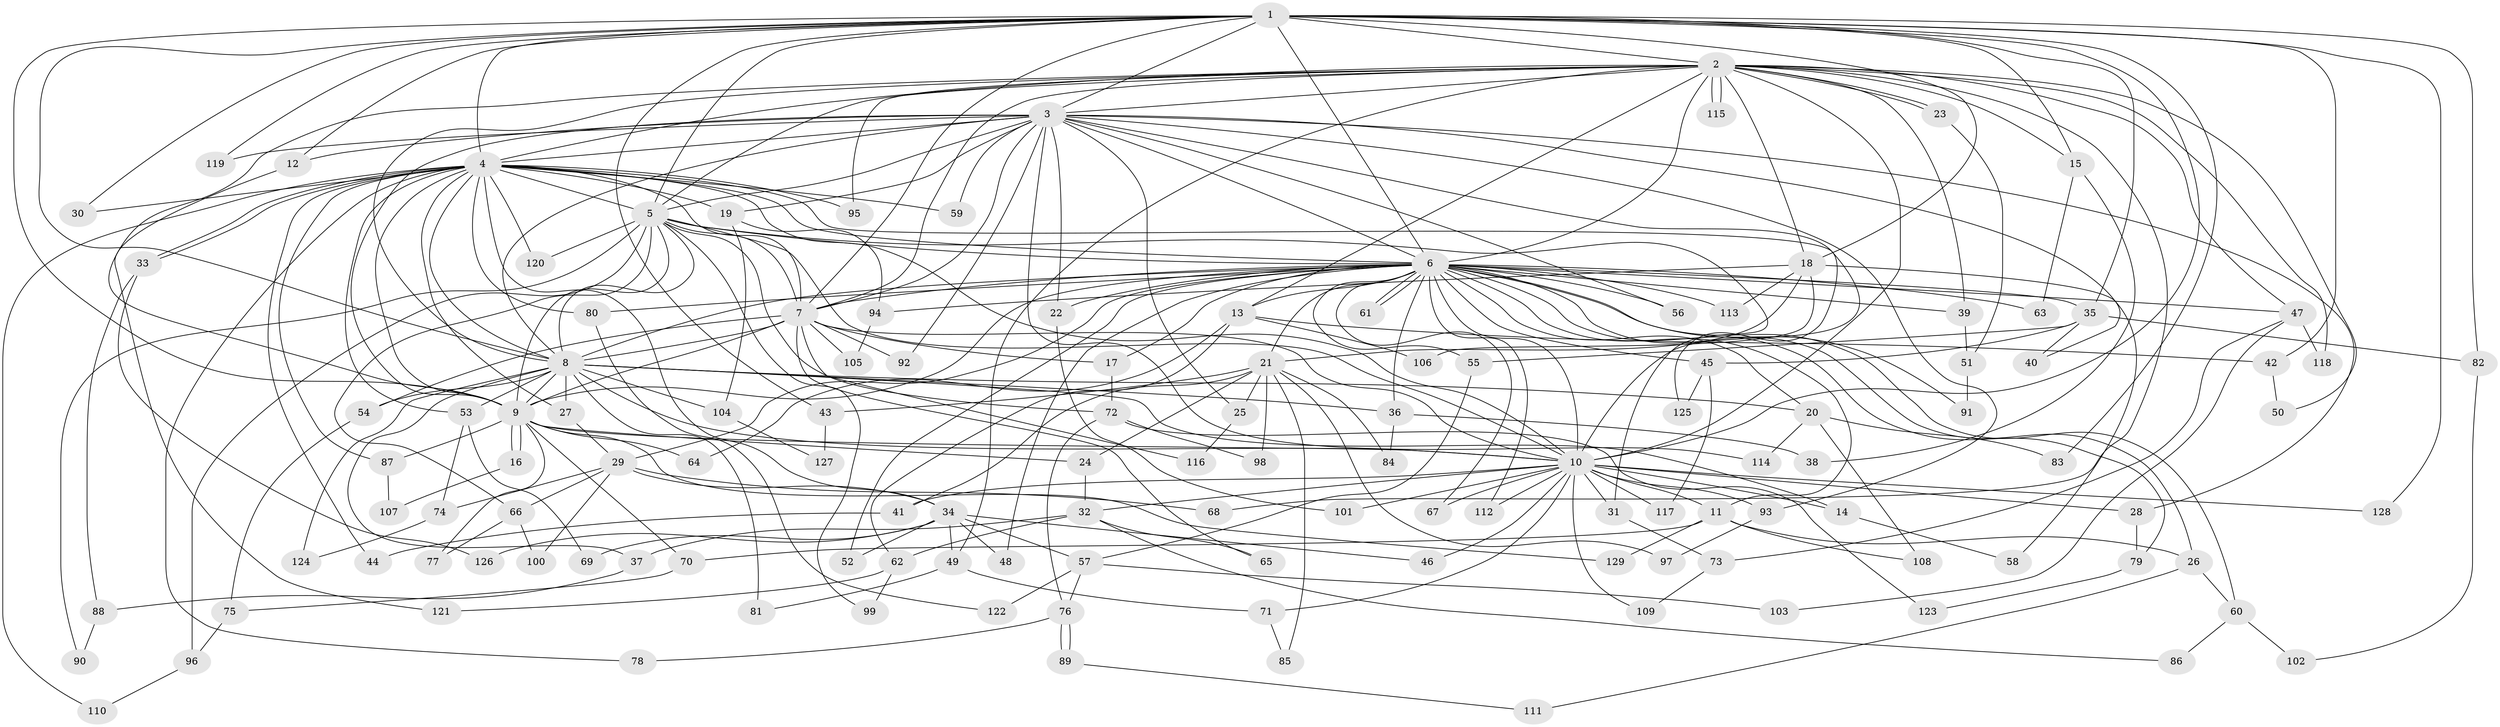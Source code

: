 // coarse degree distribution, {3: 0.2, 7: 0.03076923076923077, 14: 0.03076923076923077, 2: 0.36923076923076925, 4: 0.13846153846153847, 12: 0.015384615384615385, 6: 0.03076923076923077, 20: 0.015384615384615385, 5: 0.07692307692307693, 33: 0.015384615384615385, 1: 0.015384615384615385, 11: 0.015384615384615385, 8: 0.015384615384615385, 22: 0.015384615384615385, 23: 0.015384615384615385}
// Generated by graph-tools (version 1.1) at 2025/48/03/06/25 01:48:57]
// undirected, 129 vertices, 283 edges
graph export_dot {
graph [start="1"]
  node [color=gray90,style=filled];
  1;
  2;
  3;
  4;
  5;
  6;
  7;
  8;
  9;
  10;
  11;
  12;
  13;
  14;
  15;
  16;
  17;
  18;
  19;
  20;
  21;
  22;
  23;
  24;
  25;
  26;
  27;
  28;
  29;
  30;
  31;
  32;
  33;
  34;
  35;
  36;
  37;
  38;
  39;
  40;
  41;
  42;
  43;
  44;
  45;
  46;
  47;
  48;
  49;
  50;
  51;
  52;
  53;
  54;
  55;
  56;
  57;
  58;
  59;
  60;
  61;
  62;
  63;
  64;
  65;
  66;
  67;
  68;
  69;
  70;
  71;
  72;
  73;
  74;
  75;
  76;
  77;
  78;
  79;
  80;
  81;
  82;
  83;
  84;
  85;
  86;
  87;
  88;
  89;
  90;
  91;
  92;
  93;
  94;
  95;
  96;
  97;
  98;
  99;
  100;
  101;
  102;
  103;
  104;
  105;
  106;
  107;
  108;
  109;
  110;
  111;
  112;
  113;
  114;
  115;
  116;
  117;
  118;
  119;
  120;
  121;
  122;
  123;
  124;
  125;
  126;
  127;
  128;
  129;
  1 -- 2;
  1 -- 3;
  1 -- 4;
  1 -- 5;
  1 -- 6;
  1 -- 7;
  1 -- 8;
  1 -- 9;
  1 -- 10;
  1 -- 12;
  1 -- 15;
  1 -- 18;
  1 -- 30;
  1 -- 35;
  1 -- 42;
  1 -- 43;
  1 -- 82;
  1 -- 83;
  1 -- 119;
  1 -- 128;
  2 -- 3;
  2 -- 4;
  2 -- 5;
  2 -- 6;
  2 -- 7;
  2 -- 8;
  2 -- 9;
  2 -- 10;
  2 -- 13;
  2 -- 15;
  2 -- 18;
  2 -- 23;
  2 -- 23;
  2 -- 39;
  2 -- 47;
  2 -- 49;
  2 -- 50;
  2 -- 68;
  2 -- 95;
  2 -- 115;
  2 -- 115;
  2 -- 118;
  3 -- 4;
  3 -- 5;
  3 -- 6;
  3 -- 7;
  3 -- 8;
  3 -- 9;
  3 -- 10;
  3 -- 12;
  3 -- 19;
  3 -- 22;
  3 -- 25;
  3 -- 28;
  3 -- 40;
  3 -- 56;
  3 -- 59;
  3 -- 92;
  3 -- 93;
  3 -- 114;
  3 -- 119;
  4 -- 5;
  4 -- 6;
  4 -- 7;
  4 -- 8;
  4 -- 9;
  4 -- 10;
  4 -- 19;
  4 -- 27;
  4 -- 30;
  4 -- 33;
  4 -- 33;
  4 -- 34;
  4 -- 44;
  4 -- 53;
  4 -- 59;
  4 -- 78;
  4 -- 80;
  4 -- 87;
  4 -- 95;
  4 -- 110;
  4 -- 120;
  4 -- 125;
  5 -- 6;
  5 -- 7;
  5 -- 8;
  5 -- 9;
  5 -- 10;
  5 -- 31;
  5 -- 66;
  5 -- 72;
  5 -- 90;
  5 -- 96;
  5 -- 99;
  5 -- 120;
  6 -- 7;
  6 -- 8;
  6 -- 9;
  6 -- 10;
  6 -- 11;
  6 -- 13;
  6 -- 17;
  6 -- 20;
  6 -- 21;
  6 -- 22;
  6 -- 26;
  6 -- 29;
  6 -- 35;
  6 -- 36;
  6 -- 39;
  6 -- 45;
  6 -- 47;
  6 -- 48;
  6 -- 52;
  6 -- 55;
  6 -- 56;
  6 -- 60;
  6 -- 61;
  6 -- 61;
  6 -- 63;
  6 -- 67;
  6 -- 79;
  6 -- 80;
  6 -- 91;
  6 -- 112;
  6 -- 113;
  7 -- 8;
  7 -- 9;
  7 -- 10;
  7 -- 17;
  7 -- 54;
  7 -- 65;
  7 -- 92;
  7 -- 105;
  7 -- 116;
  8 -- 9;
  8 -- 10;
  8 -- 14;
  8 -- 20;
  8 -- 27;
  8 -- 36;
  8 -- 37;
  8 -- 53;
  8 -- 54;
  8 -- 81;
  8 -- 104;
  8 -- 124;
  9 -- 10;
  9 -- 16;
  9 -- 16;
  9 -- 24;
  9 -- 64;
  9 -- 70;
  9 -- 77;
  9 -- 87;
  9 -- 129;
  10 -- 11;
  10 -- 14;
  10 -- 28;
  10 -- 31;
  10 -- 32;
  10 -- 41;
  10 -- 46;
  10 -- 67;
  10 -- 71;
  10 -- 93;
  10 -- 101;
  10 -- 109;
  10 -- 112;
  10 -- 117;
  10 -- 128;
  11 -- 26;
  11 -- 70;
  11 -- 108;
  11 -- 129;
  12 -- 121;
  13 -- 42;
  13 -- 62;
  13 -- 64;
  13 -- 106;
  14 -- 58;
  15 -- 38;
  15 -- 63;
  16 -- 107;
  17 -- 72;
  18 -- 21;
  18 -- 58;
  18 -- 94;
  18 -- 106;
  18 -- 113;
  19 -- 94;
  19 -- 104;
  20 -- 83;
  20 -- 108;
  20 -- 114;
  21 -- 24;
  21 -- 25;
  21 -- 41;
  21 -- 43;
  21 -- 84;
  21 -- 85;
  21 -- 97;
  21 -- 98;
  22 -- 101;
  23 -- 51;
  24 -- 32;
  25 -- 116;
  26 -- 60;
  26 -- 111;
  27 -- 29;
  28 -- 79;
  29 -- 34;
  29 -- 66;
  29 -- 68;
  29 -- 74;
  29 -- 100;
  31 -- 73;
  32 -- 37;
  32 -- 62;
  32 -- 65;
  32 -- 86;
  33 -- 88;
  33 -- 126;
  34 -- 46;
  34 -- 48;
  34 -- 49;
  34 -- 52;
  34 -- 57;
  34 -- 69;
  34 -- 126;
  35 -- 40;
  35 -- 45;
  35 -- 55;
  35 -- 82;
  36 -- 38;
  36 -- 84;
  37 -- 88;
  39 -- 51;
  41 -- 44;
  42 -- 50;
  43 -- 127;
  45 -- 117;
  45 -- 125;
  47 -- 73;
  47 -- 103;
  47 -- 118;
  49 -- 71;
  49 -- 81;
  51 -- 91;
  53 -- 69;
  53 -- 74;
  54 -- 75;
  55 -- 57;
  57 -- 76;
  57 -- 103;
  57 -- 122;
  60 -- 86;
  60 -- 102;
  62 -- 99;
  62 -- 121;
  66 -- 77;
  66 -- 100;
  70 -- 75;
  71 -- 85;
  72 -- 76;
  72 -- 98;
  72 -- 123;
  73 -- 109;
  74 -- 124;
  75 -- 96;
  76 -- 78;
  76 -- 89;
  76 -- 89;
  79 -- 123;
  80 -- 122;
  82 -- 102;
  87 -- 107;
  88 -- 90;
  89 -- 111;
  93 -- 97;
  94 -- 105;
  96 -- 110;
  104 -- 127;
}
